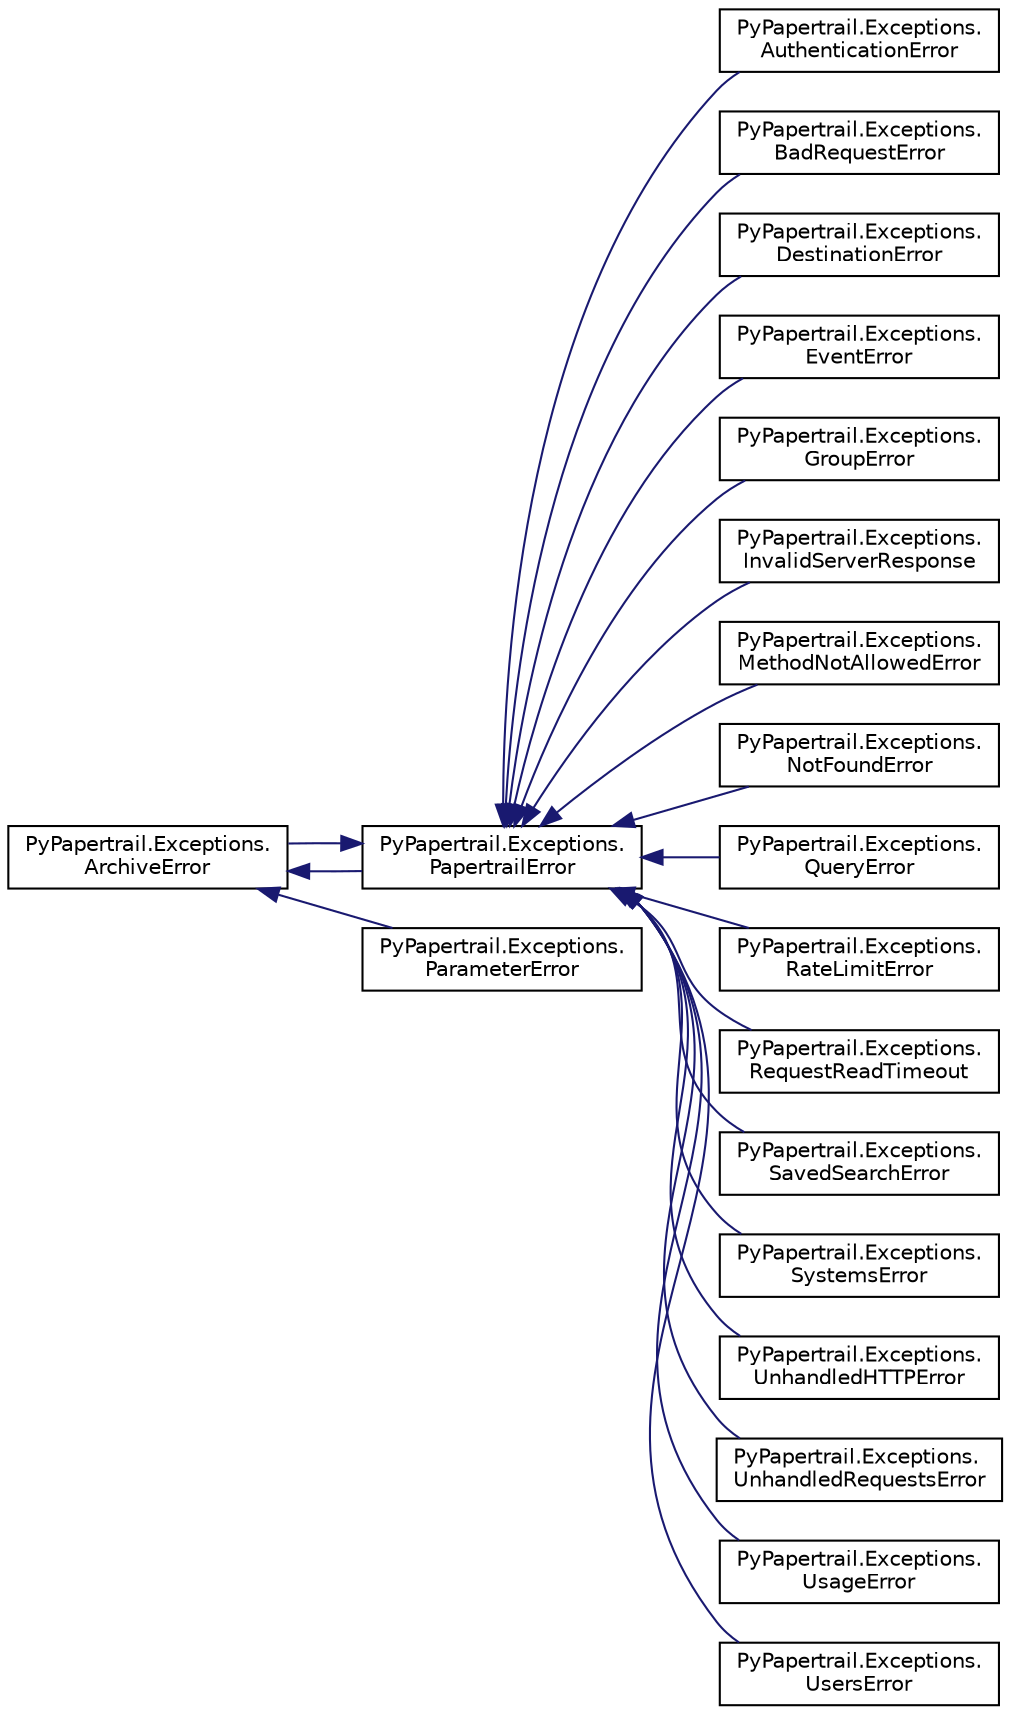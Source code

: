 digraph "Graphical Class Hierarchy"
{
 // LATEX_PDF_SIZE
  edge [fontname="Helvetica",fontsize="10",labelfontname="Helvetica",labelfontsize="10"];
  node [fontname="Helvetica",fontsize="10",shape=record];
  rankdir="LR";
  Node1 [label="Exception",height=0.2,width=0.4,color="grey75", fillcolor="white", style="filled",tooltip=" "];
  Node1 -> Node0 [dir="back",color="midnightblue",fontsize="10",style="solid",fontname="Helvetica"];
  Node0 [label="PyPapertrail.Exceptions.\lPapertrailError",height=0.2,width=0.4,color="black", fillcolor="white", style="filled",URL="$classPyPapertrail_1_1Exceptions_1_1PapertrailError.html",tooltip=" "];
  Node0 -> Node1 [dir="back",color="midnightblue",fontsize="10",style="solid",fontname="Helvetica"];
  Node1 [label="PyPapertrail.Exceptions.\lArchiveError",height=0.2,width=0.4,color="black", fillcolor="white", style="filled",URL="$classPyPapertrail_1_1Exceptions_1_1ArchiveError.html",tooltip=" "];
  Node0 -> Node2 [dir="back",color="midnightblue",fontsize="10",style="solid",fontname="Helvetica"];
  Node2 [label="PyPapertrail.Exceptions.\lAuthenticationError",height=0.2,width=0.4,color="black", fillcolor="white", style="filled",URL="$classPyPapertrail_1_1Exceptions_1_1AuthenticationError.html",tooltip=" "];
  Node0 -> Node3 [dir="back",color="midnightblue",fontsize="10",style="solid",fontname="Helvetica"];
  Node3 [label="PyPapertrail.Exceptions.\lBadRequestError",height=0.2,width=0.4,color="black", fillcolor="white", style="filled",URL="$classPyPapertrail_1_1Exceptions_1_1BadRequestError.html",tooltip=" "];
  Node0 -> Node4 [dir="back",color="midnightblue",fontsize="10",style="solid",fontname="Helvetica"];
  Node4 [label="PyPapertrail.Exceptions.\lDestinationError",height=0.2,width=0.4,color="black", fillcolor="white", style="filled",URL="$classPyPapertrail_1_1Exceptions_1_1DestinationError.html",tooltip=" "];
  Node0 -> Node5 [dir="back",color="midnightblue",fontsize="10",style="solid",fontname="Helvetica"];
  Node5 [label="PyPapertrail.Exceptions.\lEventError",height=0.2,width=0.4,color="black", fillcolor="white", style="filled",URL="$classPyPapertrail_1_1Exceptions_1_1EventError.html",tooltip=" "];
  Node0 -> Node6 [dir="back",color="midnightblue",fontsize="10",style="solid",fontname="Helvetica"];
  Node6 [label="PyPapertrail.Exceptions.\lGroupError",height=0.2,width=0.4,color="black", fillcolor="white", style="filled",URL="$classPyPapertrail_1_1Exceptions_1_1GroupError.html",tooltip=" "];
  Node0 -> Node7 [dir="back",color="midnightblue",fontsize="10",style="solid",fontname="Helvetica"];
  Node7 [label="PyPapertrail.Exceptions.\lInvalidServerResponse",height=0.2,width=0.4,color="black", fillcolor="white", style="filled",URL="$classPyPapertrail_1_1Exceptions_1_1InvalidServerResponse.html",tooltip=" "];
  Node0 -> Node8 [dir="back",color="midnightblue",fontsize="10",style="solid",fontname="Helvetica"];
  Node8 [label="PyPapertrail.Exceptions.\lMethodNotAllowedError",height=0.2,width=0.4,color="black", fillcolor="white", style="filled",URL="$classPyPapertrail_1_1Exceptions_1_1MethodNotAllowedError.html",tooltip=" "];
  Node0 -> Node9 [dir="back",color="midnightblue",fontsize="10",style="solid",fontname="Helvetica"];
  Node9 [label="PyPapertrail.Exceptions.\lNotFoundError",height=0.2,width=0.4,color="black", fillcolor="white", style="filled",URL="$classPyPapertrail_1_1Exceptions_1_1NotFoundError.html",tooltip=" "];
  Node0 -> Node10 [dir="back",color="midnightblue",fontsize="10",style="solid",fontname="Helvetica"];
  Node10 [label="PyPapertrail.Exceptions.\lQueryError",height=0.2,width=0.4,color="black", fillcolor="white", style="filled",URL="$classPyPapertrail_1_1Exceptions_1_1QueryError.html",tooltip=" "];
  Node0 -> Node11 [dir="back",color="midnightblue",fontsize="10",style="solid",fontname="Helvetica"];
  Node11 [label="PyPapertrail.Exceptions.\lRateLimitError",height=0.2,width=0.4,color="black", fillcolor="white", style="filled",URL="$classPyPapertrail_1_1Exceptions_1_1RateLimitError.html",tooltip=" "];
  Node0 -> Node12 [dir="back",color="midnightblue",fontsize="10",style="solid",fontname="Helvetica"];
  Node12 [label="PyPapertrail.Exceptions.\lRequestReadTimeout",height=0.2,width=0.4,color="black", fillcolor="white", style="filled",URL="$classPyPapertrail_1_1Exceptions_1_1RequestReadTimeout.html",tooltip=" "];
  Node0 -> Node13 [dir="back",color="midnightblue",fontsize="10",style="solid",fontname="Helvetica"];
  Node13 [label="PyPapertrail.Exceptions.\lSavedSearchError",height=0.2,width=0.4,color="black", fillcolor="white", style="filled",URL="$classPyPapertrail_1_1Exceptions_1_1SavedSearchError.html",tooltip=" "];
  Node0 -> Node14 [dir="back",color="midnightblue",fontsize="10",style="solid",fontname="Helvetica"];
  Node14 [label="PyPapertrail.Exceptions.\lSystemsError",height=0.2,width=0.4,color="black", fillcolor="white", style="filled",URL="$classPyPapertrail_1_1Exceptions_1_1SystemsError.html",tooltip=" "];
  Node0 -> Node15 [dir="back",color="midnightblue",fontsize="10",style="solid",fontname="Helvetica"];
  Node15 [label="PyPapertrail.Exceptions.\lUnhandledHTTPError",height=0.2,width=0.4,color="black", fillcolor="white", style="filled",URL="$classPyPapertrail_1_1Exceptions_1_1UnhandledHTTPError.html",tooltip=" "];
  Node0 -> Node16 [dir="back",color="midnightblue",fontsize="10",style="solid",fontname="Helvetica"];
  Node16 [label="PyPapertrail.Exceptions.\lUnhandledRequestsError",height=0.2,width=0.4,color="black", fillcolor="white", style="filled",URL="$classPyPapertrail_1_1Exceptions_1_1UnhandledRequestsError.html",tooltip=" "];
  Node0 -> Node17 [dir="back",color="midnightblue",fontsize="10",style="solid",fontname="Helvetica"];
  Node17 [label="PyPapertrail.Exceptions.\lUsageError",height=0.2,width=0.4,color="black", fillcolor="white", style="filled",URL="$classPyPapertrail_1_1Exceptions_1_1UsageError.html",tooltip=" "];
  Node0 -> Node18 [dir="back",color="midnightblue",fontsize="10",style="solid",fontname="Helvetica"];
  Node18 [label="PyPapertrail.Exceptions.\lUsersError",height=0.2,width=0.4,color="black", fillcolor="white", style="filled",URL="$classPyPapertrail_1_1Exceptions_1_1UsersError.html",tooltip=" "];
  Node1 -> Node21 [dir="back",color="midnightblue",fontsize="10",style="solid",fontname="Helvetica"];
  Node21 [label="PyPapertrail.Exceptions.\lParameterError",height=0.2,width=0.4,color="black", fillcolor="white", style="filled",URL="$classPyPapertrail_1_1Exceptions_1_1ParameterError.html",tooltip="Exceptions:"];
}
